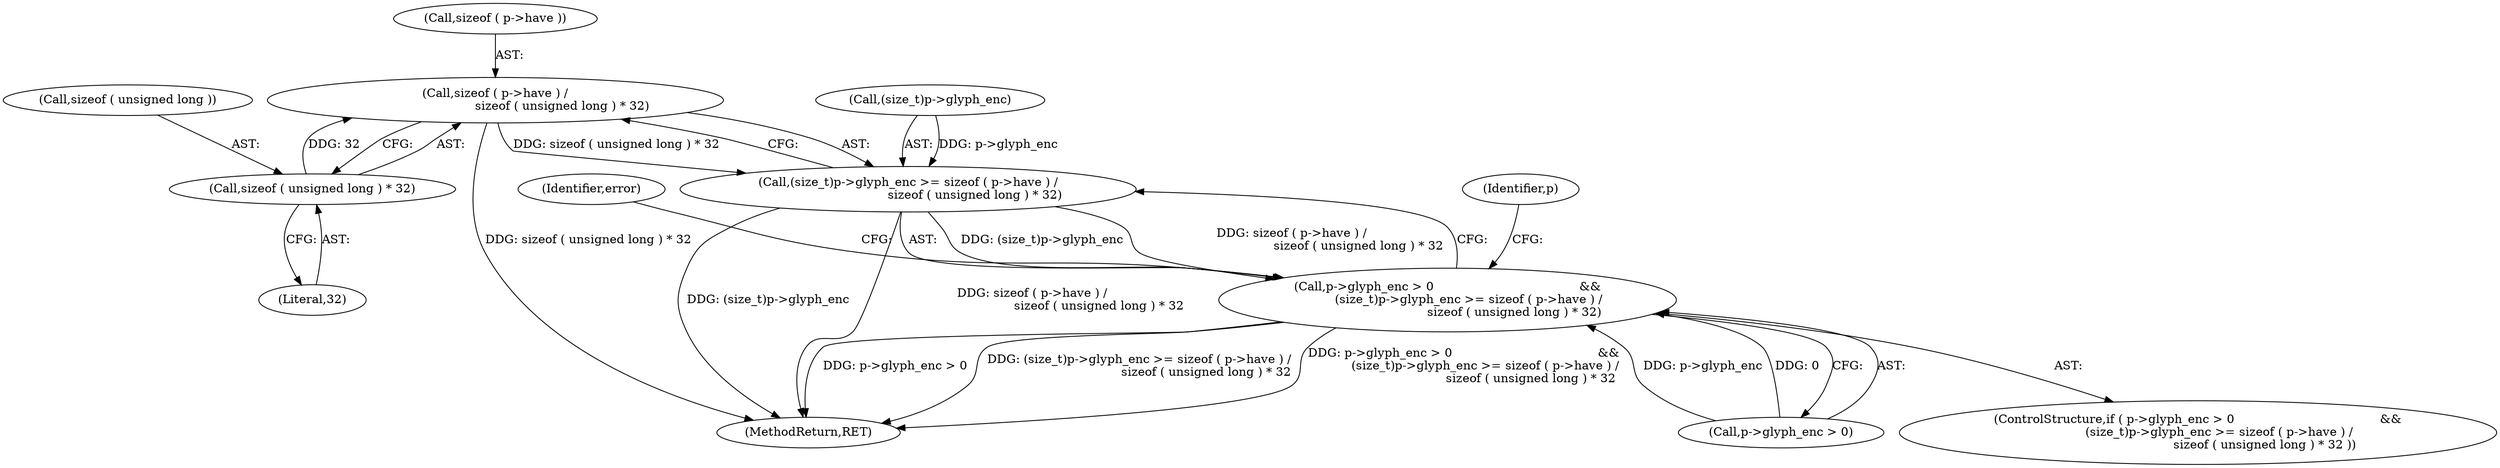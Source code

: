 digraph "0_savannah_07bdb6e289c7954e2a533039dc93c1c136099d2d@API" {
"1000586" [label="(Call,sizeof ( p->have ) /\n                                   sizeof ( unsigned long ) * 32)"];
"1000591" [label="(Call,sizeof ( unsigned long ) * 32)"];
"1000580" [label="(Call,(size_t)p->glyph_enc >= sizeof ( p->have ) /\n                                   sizeof ( unsigned long ) * 32)"];
"1000574" [label="(Call,p->glyph_enc > 0                                      &&\n           (size_t)p->glyph_enc >= sizeof ( p->have ) /\n                                   sizeof ( unsigned long ) * 32)"];
"1000573" [label="(ControlStructure,if ( p->glyph_enc > 0                                      &&\n           (size_t)p->glyph_enc >= sizeof ( p->have ) /\n                                   sizeof ( unsigned long ) * 32 ))"];
"1000602" [label="(Identifier,p)"];
"1000591" [label="(Call,sizeof ( unsigned long ) * 32)"];
"1000580" [label="(Call,(size_t)p->glyph_enc >= sizeof ( p->have ) /\n                                   sizeof ( unsigned long ) * 32)"];
"1000592" [label="(Call,sizeof ( unsigned long ))"];
"1000574" [label="(Call,p->glyph_enc > 0                                      &&\n           (size_t)p->glyph_enc >= sizeof ( p->have ) /\n                                   sizeof ( unsigned long ) * 32)"];
"1000586" [label="(Call,sizeof ( p->have ) /\n                                   sizeof ( unsigned long ) * 32)"];
"1000594" [label="(Literal,32)"];
"1000587" [label="(Call,sizeof ( p->have ))"];
"1000575" [label="(Call,p->glyph_enc > 0)"];
"1000581" [label="(Call,(size_t)p->glyph_enc)"];
"1000597" [label="(Identifier,error)"];
"1001571" [label="(MethodReturn,RET)"];
"1000586" -> "1000580"  [label="AST: "];
"1000586" -> "1000591"  [label="CFG: "];
"1000587" -> "1000586"  [label="AST: "];
"1000591" -> "1000586"  [label="AST: "];
"1000580" -> "1000586"  [label="CFG: "];
"1000586" -> "1001571"  [label="DDG: sizeof ( unsigned long ) * 32"];
"1000586" -> "1000580"  [label="DDG: sizeof ( unsigned long ) * 32"];
"1000591" -> "1000586"  [label="DDG: 32"];
"1000591" -> "1000594"  [label="CFG: "];
"1000592" -> "1000591"  [label="AST: "];
"1000594" -> "1000591"  [label="AST: "];
"1000580" -> "1000574"  [label="AST: "];
"1000581" -> "1000580"  [label="AST: "];
"1000574" -> "1000580"  [label="CFG: "];
"1000580" -> "1001571"  [label="DDG: sizeof ( p->have ) /\n                                   sizeof ( unsigned long ) * 32"];
"1000580" -> "1001571"  [label="DDG: (size_t)p->glyph_enc"];
"1000580" -> "1000574"  [label="DDG: (size_t)p->glyph_enc"];
"1000580" -> "1000574"  [label="DDG: sizeof ( p->have ) /\n                                   sizeof ( unsigned long ) * 32"];
"1000581" -> "1000580"  [label="DDG: p->glyph_enc"];
"1000574" -> "1000573"  [label="AST: "];
"1000574" -> "1000575"  [label="CFG: "];
"1000575" -> "1000574"  [label="AST: "];
"1000597" -> "1000574"  [label="CFG: "];
"1000602" -> "1000574"  [label="CFG: "];
"1000574" -> "1001571"  [label="DDG: p->glyph_enc > 0"];
"1000574" -> "1001571"  [label="DDG: (size_t)p->glyph_enc >= sizeof ( p->have ) /\n                                   sizeof ( unsigned long ) * 32"];
"1000574" -> "1001571"  [label="DDG: p->glyph_enc > 0                                      &&\n           (size_t)p->glyph_enc >= sizeof ( p->have ) /\n                                   sizeof ( unsigned long ) * 32"];
"1000575" -> "1000574"  [label="DDG: p->glyph_enc"];
"1000575" -> "1000574"  [label="DDG: 0"];
}
